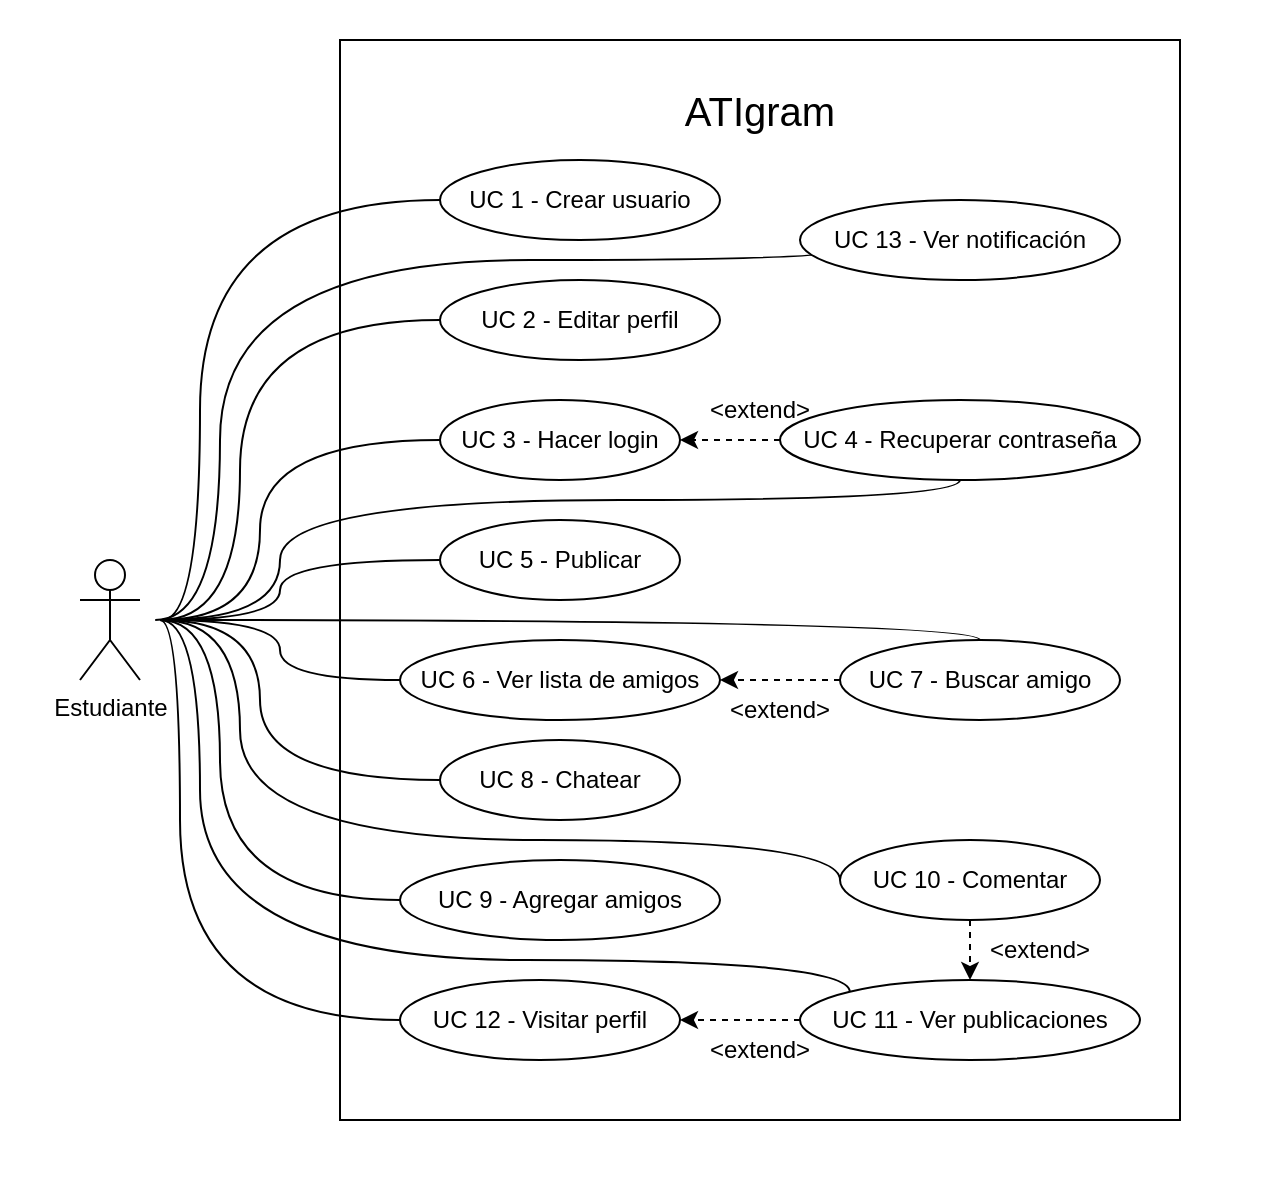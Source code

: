 <mxfile>
    <diagram id="yUjkeVdCTPwoFyF_w0JL" name="Page-1">
        <mxGraphModel dx="1011" dy="804" grid="1" gridSize="10" guides="1" tooltips="1" connect="1" arrows="1" fold="1" page="1" pageScale="1" pageWidth="850" pageHeight="1100" math="0" shadow="0">
            <root>
                <mxCell id="0"/>
                <mxCell id="1" parent="0"/>
                <mxCell id="42" value="" style="rounded=0;whiteSpace=wrap;html=1;strokeColor=none;" vertex="1" parent="1">
                    <mxGeometry x="110" y="70" width="630" height="590" as="geometry"/>
                </mxCell>
                <mxCell id="33" value="" style="rounded=0;whiteSpace=wrap;html=1;" parent="1" vertex="1">
                    <mxGeometry x="280" y="90" width="420" height="540" as="geometry"/>
                </mxCell>
                <mxCell id="2" value="Estudiante" style="shape=umlActor;verticalLabelPosition=bottom;verticalAlign=top;html=1;outlineConnect=0;" parent="1" vertex="1">
                    <mxGeometry x="150" y="350" width="30" height="60" as="geometry"/>
                </mxCell>
                <mxCell id="19" style="edgeStyle=orthogonalEdgeStyle;html=1;exitX=0;exitY=0.5;exitDx=0;exitDy=0;endArrow=none;endFill=0;curved=1;" parent="1" source="3" edge="1">
                    <mxGeometry relative="1" as="geometry">
                        <mxPoint x="191" y="380" as="targetPoint"/>
                        <Array as="points">
                            <mxPoint x="210" y="170"/>
                            <mxPoint x="210" y="380"/>
                        </Array>
                    </mxGeometry>
                </mxCell>
                <mxCell id="3" value="UC 1 - Crear usuario" style="ellipse;whiteSpace=wrap;html=1;" parent="1" vertex="1">
                    <mxGeometry x="330" y="150" width="140" height="40" as="geometry"/>
                </mxCell>
                <mxCell id="21" style="edgeStyle=orthogonalEdgeStyle;html=1;exitX=0;exitY=0.5;exitDx=0;exitDy=0;endArrow=none;endFill=0;curved=1;" parent="1" source="4" edge="1">
                    <mxGeometry relative="1" as="geometry">
                        <mxPoint x="190" y="380" as="targetPoint"/>
                        <Array as="points">
                            <mxPoint x="240" y="290"/>
                            <mxPoint x="240" y="380"/>
                        </Array>
                    </mxGeometry>
                </mxCell>
                <mxCell id="4" value="UC 3 - Hacer login" style="ellipse;whiteSpace=wrap;html=1;" parent="1" vertex="1">
                    <mxGeometry x="330" y="270" width="120" height="40" as="geometry"/>
                </mxCell>
                <mxCell id="22" style="edgeStyle=orthogonalEdgeStyle;html=1;exitX=0;exitY=0.5;exitDx=0;exitDy=0;endArrow=none;endFill=0;curved=1;" parent="1" source="5" edge="1">
                    <mxGeometry relative="1" as="geometry">
                        <mxPoint x="190" y="380" as="targetPoint"/>
                        <Array as="points">
                            <mxPoint x="250" y="350"/>
                            <mxPoint x="250" y="380"/>
                        </Array>
                    </mxGeometry>
                </mxCell>
                <mxCell id="5" value="UC 5 - Publicar" style="ellipse;whiteSpace=wrap;html=1;" parent="1" vertex="1">
                    <mxGeometry x="330" y="330" width="120" height="40" as="geometry"/>
                </mxCell>
                <mxCell id="18" value="" style="edgeStyle=none;html=1;dashed=1;" parent="1" source="6" target="13" edge="1">
                    <mxGeometry relative="1" as="geometry"/>
                </mxCell>
                <mxCell id="30" style="edgeStyle=orthogonalEdgeStyle;html=1;exitX=0;exitY=0.5;exitDx=0;exitDy=0;endArrow=none;endFill=0;elbow=vertical;curved=1;" parent="1" source="6" edge="1">
                    <mxGeometry relative="1" as="geometry">
                        <mxPoint x="190" y="380" as="targetPoint"/>
                        <Array as="points">
                            <mxPoint x="530" y="490"/>
                            <mxPoint x="230" y="490"/>
                            <mxPoint x="230" y="380"/>
                        </Array>
                    </mxGeometry>
                </mxCell>
                <mxCell id="6" value="UC 10 - Comentar" style="ellipse;whiteSpace=wrap;html=1;" parent="1" vertex="1">
                    <mxGeometry x="530" y="490" width="130" height="40" as="geometry"/>
                </mxCell>
                <mxCell id="24" style="edgeStyle=orthogonalEdgeStyle;html=1;exitX=0;exitY=0.5;exitDx=0;exitDy=0;endArrow=none;endFill=0;curved=1;" parent="1" source="7" edge="1">
                    <mxGeometry relative="1" as="geometry">
                        <mxPoint x="190" y="380" as="targetPoint"/>
                        <Array as="points">
                            <mxPoint x="240" y="460"/>
                            <mxPoint x="240" y="380"/>
                        </Array>
                    </mxGeometry>
                </mxCell>
                <mxCell id="7" value="UC 8 - Chatear" style="ellipse;whiteSpace=wrap;html=1;" parent="1" vertex="1">
                    <mxGeometry x="330" y="440" width="120" height="40" as="geometry"/>
                </mxCell>
                <mxCell id="25" style="edgeStyle=orthogonalEdgeStyle;html=1;exitX=0;exitY=0.5;exitDx=0;exitDy=0;endArrow=none;endFill=0;curved=1;" parent="1" source="8" edge="1">
                    <mxGeometry relative="1" as="geometry">
                        <mxPoint x="190" y="380" as="targetPoint"/>
                        <Array as="points">
                            <mxPoint x="220" y="520"/>
                            <mxPoint x="220" y="380"/>
                        </Array>
                    </mxGeometry>
                </mxCell>
                <mxCell id="8" value="UC 9 - Agregar amigos" style="ellipse;whiteSpace=wrap;html=1;" parent="1" vertex="1">
                    <mxGeometry x="310" y="500" width="160" height="40" as="geometry"/>
                </mxCell>
                <mxCell id="26" style="edgeStyle=orthogonalEdgeStyle;html=1;exitX=0;exitY=0.5;exitDx=0;exitDy=0;endArrow=none;endFill=0;curved=1;" parent="1" source="9" edge="1">
                    <mxGeometry relative="1" as="geometry">
                        <mxPoint x="190" y="380" as="targetPoint"/>
                        <Array as="points">
                            <mxPoint x="200" y="580"/>
                            <mxPoint x="200" y="380"/>
                        </Array>
                    </mxGeometry>
                </mxCell>
                <mxCell id="9" value="UC 12 - Visitar perfil" style="ellipse;whiteSpace=wrap;html=1;" parent="1" vertex="1">
                    <mxGeometry x="310" y="560" width="140" height="40" as="geometry"/>
                </mxCell>
                <mxCell id="20" style="edgeStyle=orthogonalEdgeStyle;html=1;exitX=0;exitY=0.5;exitDx=0;exitDy=0;endArrow=none;endFill=0;curved=1;" parent="1" source="10" edge="1">
                    <mxGeometry relative="1" as="geometry">
                        <mxPoint x="190" y="380" as="targetPoint"/>
                        <Array as="points">
                            <mxPoint x="230" y="230"/>
                            <mxPoint x="230" y="380"/>
                        </Array>
                    </mxGeometry>
                </mxCell>
                <mxCell id="10" value="UC 2 - Editar perfil" style="ellipse;whiteSpace=wrap;html=1;" parent="1" vertex="1">
                    <mxGeometry x="330" y="210" width="140" height="40" as="geometry"/>
                </mxCell>
                <mxCell id="23" style="edgeStyle=orthogonalEdgeStyle;html=1;exitX=0;exitY=0.5;exitDx=0;exitDy=0;endArrow=none;endFill=0;curved=1;" parent="1" source="11" edge="1">
                    <mxGeometry relative="1" as="geometry">
                        <mxPoint x="190" y="380" as="targetPoint"/>
                        <Array as="points">
                            <mxPoint x="250" y="410"/>
                            <mxPoint x="250" y="380"/>
                        </Array>
                    </mxGeometry>
                </mxCell>
                <mxCell id="11" value="UC 6 - Ver lista de amigos" style="ellipse;whiteSpace=wrap;html=1;" parent="1" vertex="1">
                    <mxGeometry x="310" y="390" width="160" height="40" as="geometry"/>
                </mxCell>
                <mxCell id="17" value="" style="edgeStyle=none;html=1;dashed=1;" parent="1" source="12" target="11" edge="1">
                    <mxGeometry relative="1" as="geometry"/>
                </mxCell>
                <mxCell id="27" style="edgeStyle=orthogonalEdgeStyle;html=1;exitX=0.5;exitY=0;exitDx=0;exitDy=0;endArrow=none;endFill=0;curved=1;" parent="1" source="12" edge="1">
                    <mxGeometry relative="1" as="geometry">
                        <mxPoint x="190" y="380" as="targetPoint"/>
                        <Array as="points">
                            <mxPoint x="600" y="380"/>
                        </Array>
                    </mxGeometry>
                </mxCell>
                <mxCell id="12" value="UC 7 - Buscar amigo" style="ellipse;whiteSpace=wrap;html=1;" parent="1" vertex="1">
                    <mxGeometry x="530" y="390" width="140" height="40" as="geometry"/>
                </mxCell>
                <mxCell id="16" value="" style="edgeStyle=none;html=1;dashed=1;" parent="1" source="13" target="9" edge="1">
                    <mxGeometry relative="1" as="geometry"/>
                </mxCell>
                <mxCell id="31" style="edgeStyle=orthogonalEdgeStyle;html=1;exitX=0;exitY=0;exitDx=0;exitDy=0;endArrow=none;endFill=0;curved=1;" parent="1" source="13" edge="1">
                    <mxGeometry relative="1" as="geometry">
                        <mxPoint x="190" y="380" as="targetPoint"/>
                        <Array as="points">
                            <mxPoint x="535" y="550"/>
                            <mxPoint x="210" y="550"/>
                            <mxPoint x="210" y="380"/>
                        </Array>
                    </mxGeometry>
                </mxCell>
                <mxCell id="13" value="UC 11 - Ver publicaciones" style="ellipse;whiteSpace=wrap;html=1;" parent="1" vertex="1">
                    <mxGeometry x="510" y="560" width="170" height="40" as="geometry"/>
                </mxCell>
                <mxCell id="15" value="" style="edgeStyle=none;html=1;dashed=1;" parent="1" source="14" target="4" edge="1">
                    <mxGeometry relative="1" as="geometry"/>
                </mxCell>
                <mxCell id="29" style="edgeStyle=orthogonalEdgeStyle;html=1;exitX=0.5;exitY=1;exitDx=0;exitDy=0;endArrow=none;endFill=0;curved=1;" parent="1" source="14" edge="1">
                    <mxGeometry relative="1" as="geometry">
                        <mxPoint x="190" y="380" as="targetPoint"/>
                        <Array as="points">
                            <mxPoint x="590" y="320"/>
                            <mxPoint x="250" y="320"/>
                            <mxPoint x="250" y="380"/>
                        </Array>
                    </mxGeometry>
                </mxCell>
                <mxCell id="14" value="UC 4 - Recuperar contraseña" style="ellipse;whiteSpace=wrap;html=1;" parent="1" vertex="1">
                    <mxGeometry x="500" y="270" width="180" height="40" as="geometry"/>
                </mxCell>
                <mxCell id="34" value="&amp;lt;extend&amp;gt;" style="text;html=1;align=center;verticalAlign=middle;whiteSpace=wrap;rounded=0;" parent="1" vertex="1">
                    <mxGeometry x="460" y="580" width="60" height="30" as="geometry"/>
                </mxCell>
                <mxCell id="35" value="&amp;lt;extend&amp;gt;" style="text;html=1;align=center;verticalAlign=middle;whiteSpace=wrap;rounded=0;" parent="1" vertex="1">
                    <mxGeometry x="600" y="530" width="60" height="30" as="geometry"/>
                </mxCell>
                <mxCell id="36" value="&amp;lt;extend&amp;gt;" style="text;html=1;align=center;verticalAlign=middle;whiteSpace=wrap;rounded=0;" parent="1" vertex="1">
                    <mxGeometry x="470" y="410" width="60" height="30" as="geometry"/>
                </mxCell>
                <mxCell id="37" value="&amp;lt;extend&amp;gt;" style="text;html=1;align=center;verticalAlign=middle;whiteSpace=wrap;rounded=0;" parent="1" vertex="1">
                    <mxGeometry x="460" y="260" width="60" height="30" as="geometry"/>
                </mxCell>
                <mxCell id="39" value="&lt;font style=&quot;font-size: 20px;&quot;&gt;ATIgram&lt;/font&gt;" style="text;html=1;align=center;verticalAlign=middle;whiteSpace=wrap;rounded=0;" parent="1" vertex="1">
                    <mxGeometry x="440" y="110" width="100" height="30" as="geometry"/>
                </mxCell>
                <mxCell id="41" style="edgeStyle=orthogonalEdgeStyle;html=1;exitX=0;exitY=0.5;exitDx=0;exitDy=0;curved=1;endArrow=none;endFill=0;" parent="1" source="40" edge="1">
                    <mxGeometry relative="1" as="geometry">
                        <mxPoint x="187.6" y="380" as="targetPoint"/>
                        <Array as="points">
                            <mxPoint x="530" y="200"/>
                            <mxPoint x="220" y="200"/>
                            <mxPoint x="220" y="380"/>
                        </Array>
                    </mxGeometry>
                </mxCell>
                <mxCell id="40" value="UC 13 - Ver notificación" style="ellipse;whiteSpace=wrap;html=1;" parent="1" vertex="1">
                    <mxGeometry x="510" y="170" width="160" height="40" as="geometry"/>
                </mxCell>
            </root>
        </mxGraphModel>
    </diagram>
</mxfile>